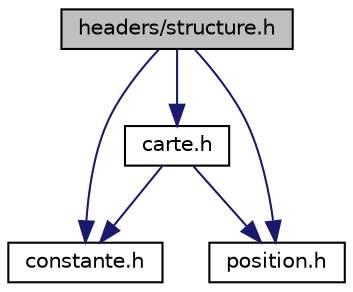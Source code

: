digraph "headers/structure.h"
{
 // LATEX_PDF_SIZE
  edge [fontname="Helvetica",fontsize="10",labelfontname="Helvetica",labelfontsize="10"];
  node [fontname="Helvetica",fontsize="10",shape=record];
  Node1 [label="headers/structure.h",height=0.2,width=0.4,color="black", fillcolor="grey75", style="filled", fontcolor="black",tooltip="Fichier contenant les différentes structures nécessaires au bon fonctionnement de notre jeu."];
  Node1 -> Node2 [color="midnightblue",fontsize="10",style="solid"];
  Node2 [label="carte.h",height=0.2,width=0.4,color="black", fillcolor="white", style="filled",URL="$carte_8h.html",tooltip="Fichier contenant la structure liée aux cartes."];
  Node2 -> Node3 [color="midnightblue",fontsize="10",style="solid"];
  Node3 [label="constante.h",height=0.2,width=0.4,color="black", fillcolor="white", style="filled",URL="$constante_8h.html",tooltip="Fichier contenant différentes constantes qui seront utiles pour l'application."];
  Node2 -> Node4 [color="midnightblue",fontsize="10",style="solid"];
  Node4 [label="position.h",height=0.2,width=0.4,color="black", fillcolor="white", style="filled",URL="$position_8h.html",tooltip="Fichier contenant la structure liée à la position de la carte sur la grille."];
  Node1 -> Node4 [color="midnightblue",fontsize="10",style="solid"];
  Node1 -> Node3 [color="midnightblue",fontsize="10",style="solid"];
}
